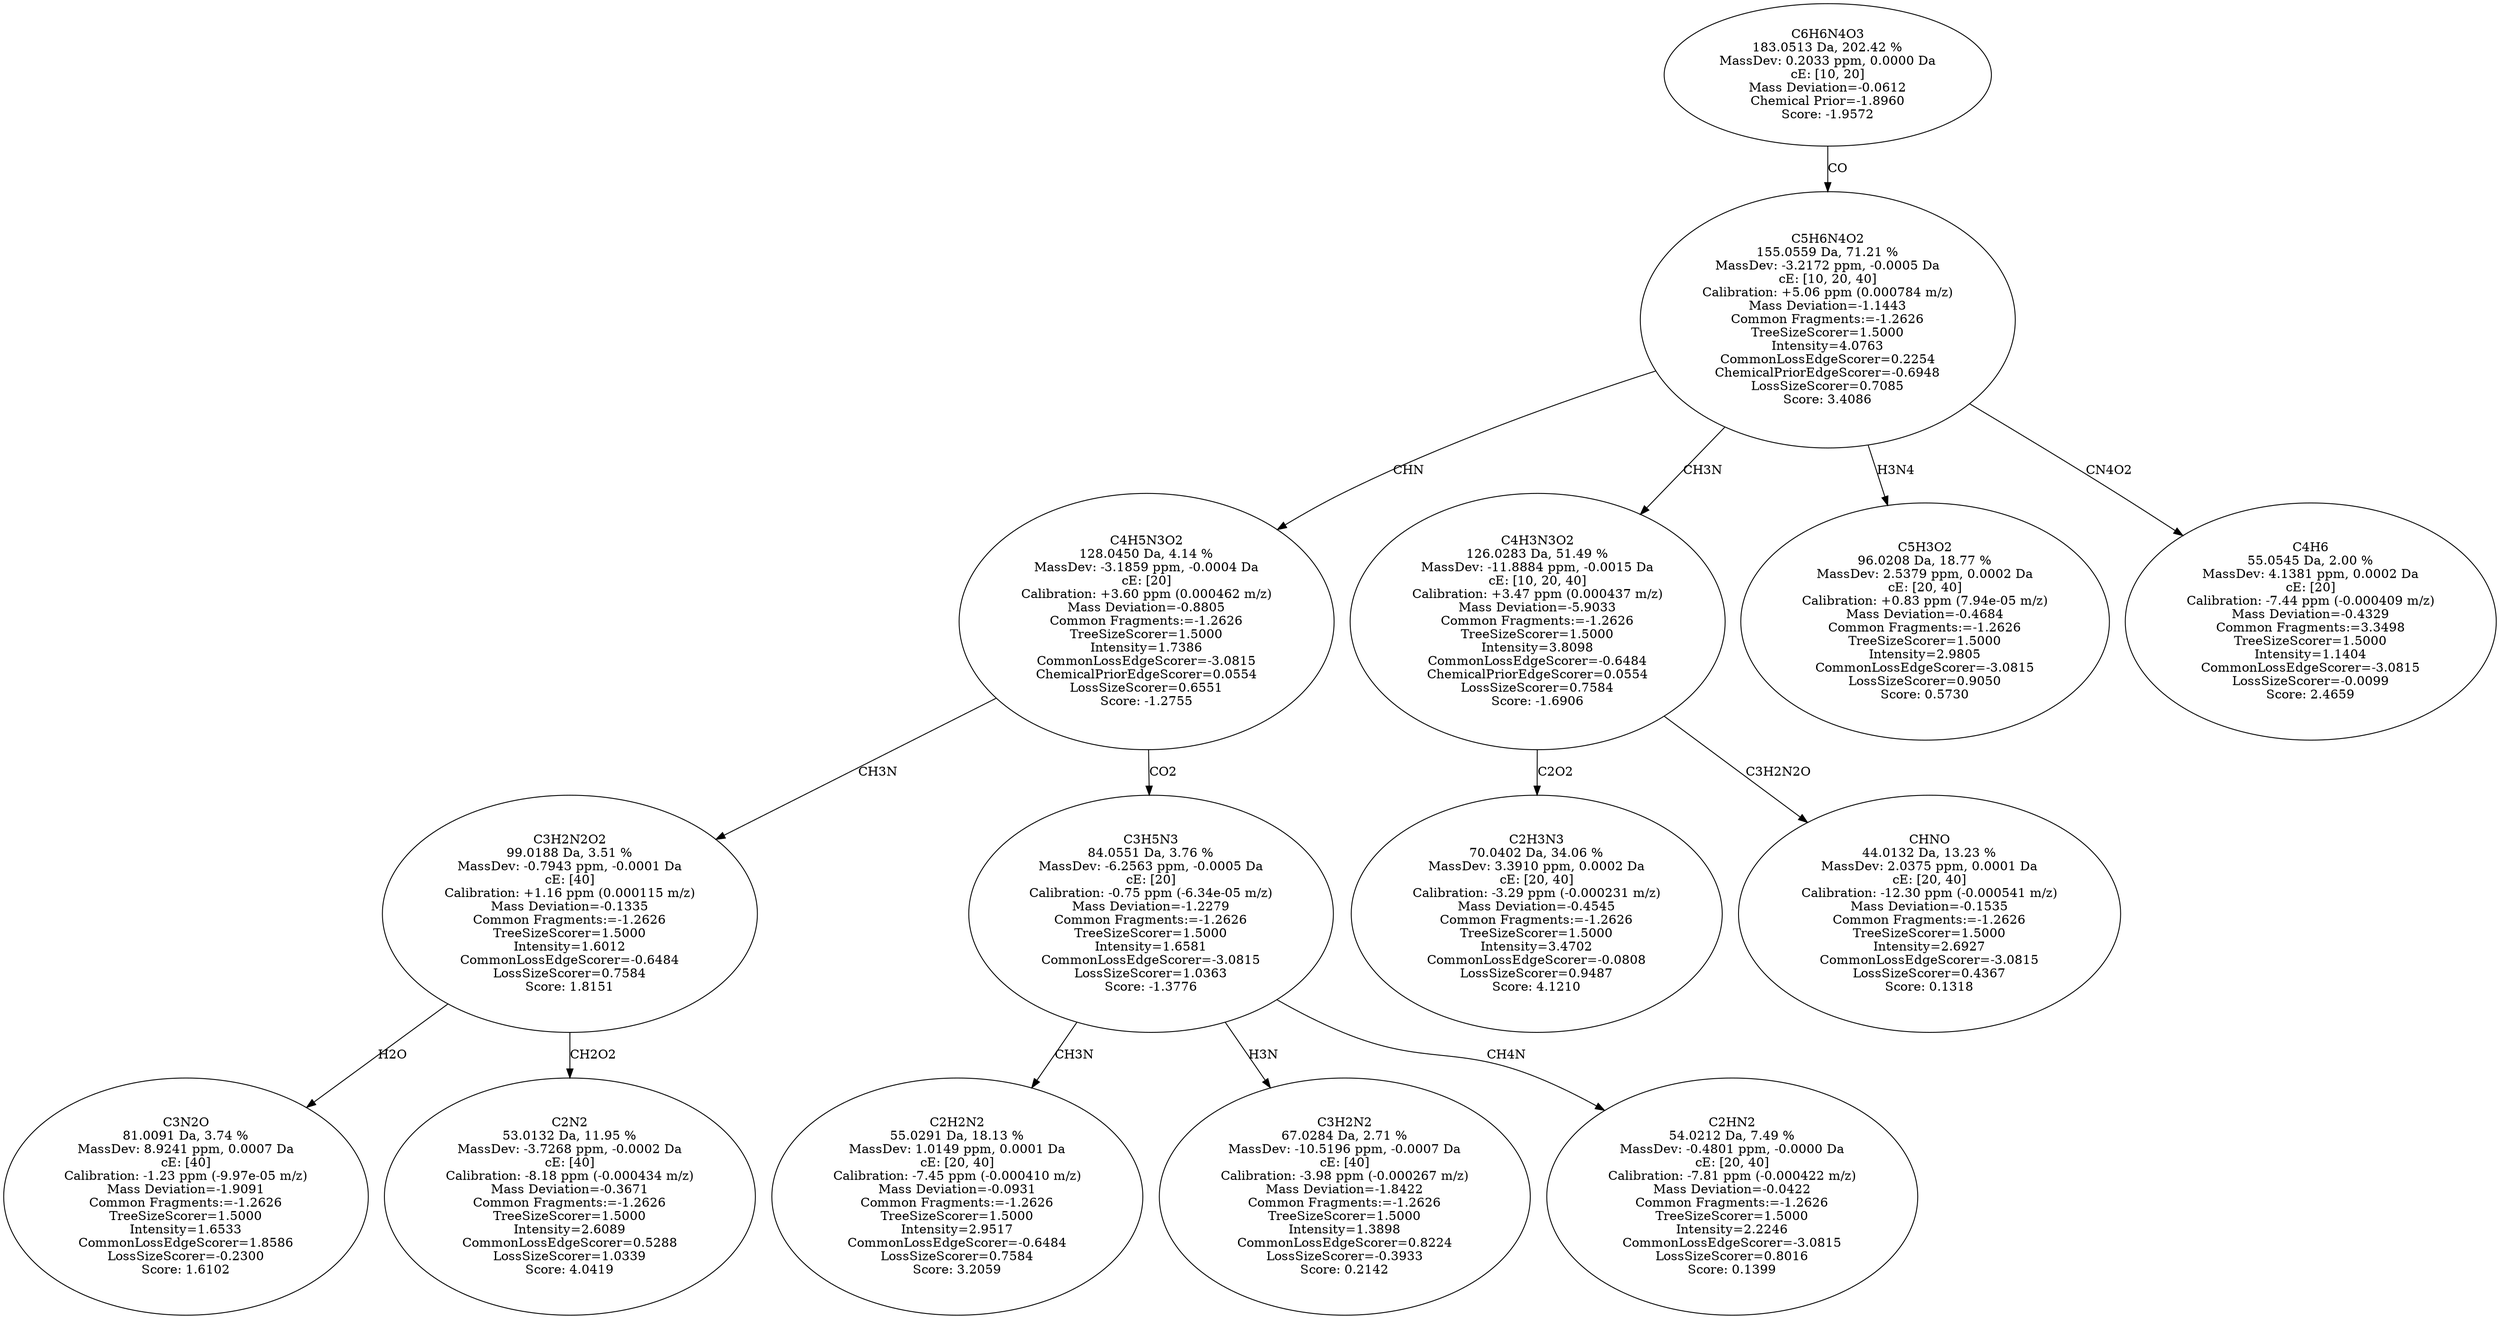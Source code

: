 strict digraph {
v1 [label="C3N2O\n81.0091 Da, 3.74 %\nMassDev: 8.9241 ppm, 0.0007 Da\ncE: [40]\nCalibration: -1.23 ppm (-9.97e-05 m/z)\nMass Deviation=-1.9091\nCommon Fragments:=-1.2626\nTreeSizeScorer=1.5000\nIntensity=1.6533\nCommonLossEdgeScorer=1.8586\nLossSizeScorer=-0.2300\nScore: 1.6102"];
v2 [label="C2N2\n53.0132 Da, 11.95 %\nMassDev: -3.7268 ppm, -0.0002 Da\ncE: [40]\nCalibration: -8.18 ppm (-0.000434 m/z)\nMass Deviation=-0.3671\nCommon Fragments:=-1.2626\nTreeSizeScorer=1.5000\nIntensity=2.6089\nCommonLossEdgeScorer=0.5288\nLossSizeScorer=1.0339\nScore: 4.0419"];
v3 [label="C3H2N2O2\n99.0188 Da, 3.51 %\nMassDev: -0.7943 ppm, -0.0001 Da\ncE: [40]\nCalibration: +1.16 ppm (0.000115 m/z)\nMass Deviation=-0.1335\nCommon Fragments:=-1.2626\nTreeSizeScorer=1.5000\nIntensity=1.6012\nCommonLossEdgeScorer=-0.6484\nLossSizeScorer=0.7584\nScore: 1.8151"];
v4 [label="C2H2N2\n55.0291 Da, 18.13 %\nMassDev: 1.0149 ppm, 0.0001 Da\ncE: [20, 40]\nCalibration: -7.45 ppm (-0.000410 m/z)\nMass Deviation=-0.0931\nCommon Fragments:=-1.2626\nTreeSizeScorer=1.5000\nIntensity=2.9517\nCommonLossEdgeScorer=-0.6484\nLossSizeScorer=0.7584\nScore: 3.2059"];
v5 [label="C3H2N2\n67.0284 Da, 2.71 %\nMassDev: -10.5196 ppm, -0.0007 Da\ncE: [40]\nCalibration: -3.98 ppm (-0.000267 m/z)\nMass Deviation=-1.8422\nCommon Fragments:=-1.2626\nTreeSizeScorer=1.5000\nIntensity=1.3898\nCommonLossEdgeScorer=0.8224\nLossSizeScorer=-0.3933\nScore: 0.2142"];
v6 [label="C2HN2\n54.0212 Da, 7.49 %\nMassDev: -0.4801 ppm, -0.0000 Da\ncE: [20, 40]\nCalibration: -7.81 ppm (-0.000422 m/z)\nMass Deviation=-0.0422\nCommon Fragments:=-1.2626\nTreeSizeScorer=1.5000\nIntensity=2.2246\nCommonLossEdgeScorer=-3.0815\nLossSizeScorer=0.8016\nScore: 0.1399"];
v7 [label="C3H5N3\n84.0551 Da, 3.76 %\nMassDev: -6.2563 ppm, -0.0005 Da\ncE: [20]\nCalibration: -0.75 ppm (-6.34e-05 m/z)\nMass Deviation=-1.2279\nCommon Fragments:=-1.2626\nTreeSizeScorer=1.5000\nIntensity=1.6581\nCommonLossEdgeScorer=-3.0815\nLossSizeScorer=1.0363\nScore: -1.3776"];
v8 [label="C4H5N3O2\n128.0450 Da, 4.14 %\nMassDev: -3.1859 ppm, -0.0004 Da\ncE: [20]\nCalibration: +3.60 ppm (0.000462 m/z)\nMass Deviation=-0.8805\nCommon Fragments:=-1.2626\nTreeSizeScorer=1.5000\nIntensity=1.7386\nCommonLossEdgeScorer=-3.0815\nChemicalPriorEdgeScorer=0.0554\nLossSizeScorer=0.6551\nScore: -1.2755"];
v9 [label="C2H3N3\n70.0402 Da, 34.06 %\nMassDev: 3.3910 ppm, 0.0002 Da\ncE: [20, 40]\nCalibration: -3.29 ppm (-0.000231 m/z)\nMass Deviation=-0.4545\nCommon Fragments:=-1.2626\nTreeSizeScorer=1.5000\nIntensity=3.4702\nCommonLossEdgeScorer=-0.0808\nLossSizeScorer=0.9487\nScore: 4.1210"];
v10 [label="CHNO\n44.0132 Da, 13.23 %\nMassDev: 2.0375 ppm, 0.0001 Da\ncE: [20, 40]\nCalibration: -12.30 ppm (-0.000541 m/z)\nMass Deviation=-0.1535\nCommon Fragments:=-1.2626\nTreeSizeScorer=1.5000\nIntensity=2.6927\nCommonLossEdgeScorer=-3.0815\nLossSizeScorer=0.4367\nScore: 0.1318"];
v11 [label="C4H3N3O2\n126.0283 Da, 51.49 %\nMassDev: -11.8884 ppm, -0.0015 Da\ncE: [10, 20, 40]\nCalibration: +3.47 ppm (0.000437 m/z)\nMass Deviation=-5.9033\nCommon Fragments:=-1.2626\nTreeSizeScorer=1.5000\nIntensity=3.8098\nCommonLossEdgeScorer=-0.6484\nChemicalPriorEdgeScorer=0.0554\nLossSizeScorer=0.7584\nScore: -1.6906"];
v12 [label="C5H3O2\n96.0208 Da, 18.77 %\nMassDev: 2.5379 ppm, 0.0002 Da\ncE: [20, 40]\nCalibration: +0.83 ppm (7.94e-05 m/z)\nMass Deviation=-0.4684\nCommon Fragments:=-1.2626\nTreeSizeScorer=1.5000\nIntensity=2.9805\nCommonLossEdgeScorer=-3.0815\nLossSizeScorer=0.9050\nScore: 0.5730"];
v13 [label="C4H6\n55.0545 Da, 2.00 %\nMassDev: 4.1381 ppm, 0.0002 Da\ncE: [20]\nCalibration: -7.44 ppm (-0.000409 m/z)\nMass Deviation=-0.4329\nCommon Fragments:=3.3498\nTreeSizeScorer=1.5000\nIntensity=1.1404\nCommonLossEdgeScorer=-3.0815\nLossSizeScorer=-0.0099\nScore: 2.4659"];
v14 [label="C5H6N4O2\n155.0559 Da, 71.21 %\nMassDev: -3.2172 ppm, -0.0005 Da\ncE: [10, 20, 40]\nCalibration: +5.06 ppm (0.000784 m/z)\nMass Deviation=-1.1443\nCommon Fragments:=-1.2626\nTreeSizeScorer=1.5000\nIntensity=4.0763\nCommonLossEdgeScorer=0.2254\nChemicalPriorEdgeScorer=-0.6948\nLossSizeScorer=0.7085\nScore: 3.4086"];
v15 [label="C6H6N4O3\n183.0513 Da, 202.42 %\nMassDev: 0.2033 ppm, 0.0000 Da\ncE: [10, 20]\nMass Deviation=-0.0612\nChemical Prior=-1.8960\nScore: -1.9572"];
v3 -> v1 [label="H2O"];
v3 -> v2 [label="CH2O2"];
v8 -> v3 [label="CH3N"];
v7 -> v4 [label="CH3N"];
v7 -> v5 [label="H3N"];
v7 -> v6 [label="CH4N"];
v8 -> v7 [label="CO2"];
v14 -> v8 [label="CHN"];
v11 -> v9 [label="C2O2"];
v11 -> v10 [label="C3H2N2O"];
v14 -> v11 [label="CH3N"];
v14 -> v12 [label="H3N4"];
v14 -> v13 [label="CN4O2"];
v15 -> v14 [label="CO"];
}